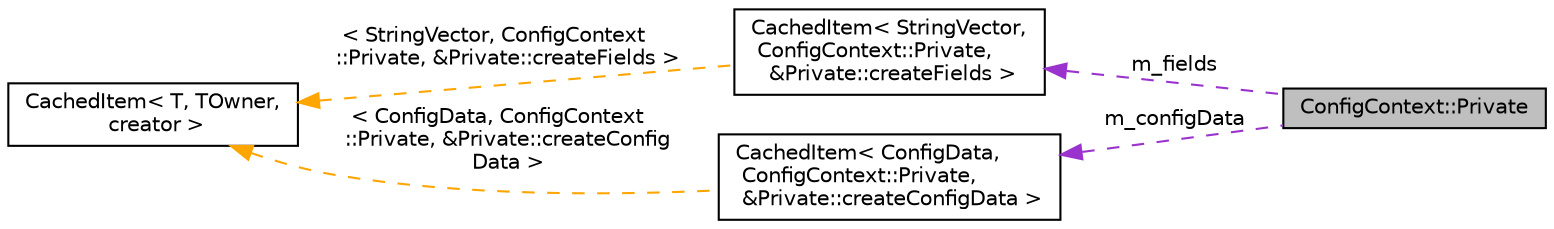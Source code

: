 digraph "ConfigContext::Private"
{
 // INTERACTIVE_SVG=YES
 // LATEX_PDF_SIZE
  edge [fontname="Helvetica",fontsize="10",labelfontname="Helvetica",labelfontsize="10"];
  node [fontname="Helvetica",fontsize="10",shape=record];
  rankdir="LR";
  Node1 [label="ConfigContext::Private",height=0.2,width=0.4,color="black", fillcolor="grey75", style="filled", fontcolor="black",tooltip=" "];
  Node2 -> Node1 [dir="back",color="darkorchid3",fontsize="10",style="dashed",label=" m_fields" ,fontname="Helvetica"];
  Node2 [label="CachedItem\< StringVector,\l ConfigContext::Private,\l &Private::createFields \>",height=0.2,width=0.4,color="black", fillcolor="white", style="filled",URL="$d7/dc1/class_cached_item.html",tooltip=" "];
  Node3 -> Node2 [dir="back",color="orange",fontsize="10",style="dashed",label=" \< StringVector, ConfigContext\l::Private, &Private::createFields \>" ,fontname="Helvetica"];
  Node3 [label="CachedItem\< T, TOwner,\l creator \>",height=0.2,width=0.4,color="black", fillcolor="white", style="filled",URL="$d7/dc1/class_cached_item.html",tooltip="Wrapper for data that needs to be cached."];
  Node4 -> Node1 [dir="back",color="darkorchid3",fontsize="10",style="dashed",label=" m_configData" ,fontname="Helvetica"];
  Node4 [label="CachedItem\< ConfigData,\l ConfigContext::Private,\l &Private::createConfigData \>",height=0.2,width=0.4,color="black", fillcolor="white", style="filled",URL="$d7/dc1/class_cached_item.html",tooltip=" "];
  Node3 -> Node4 [dir="back",color="orange",fontsize="10",style="dashed",label=" \< ConfigData, ConfigContext\l::Private, &Private::createConfig\lData \>" ,fontname="Helvetica"];
}
